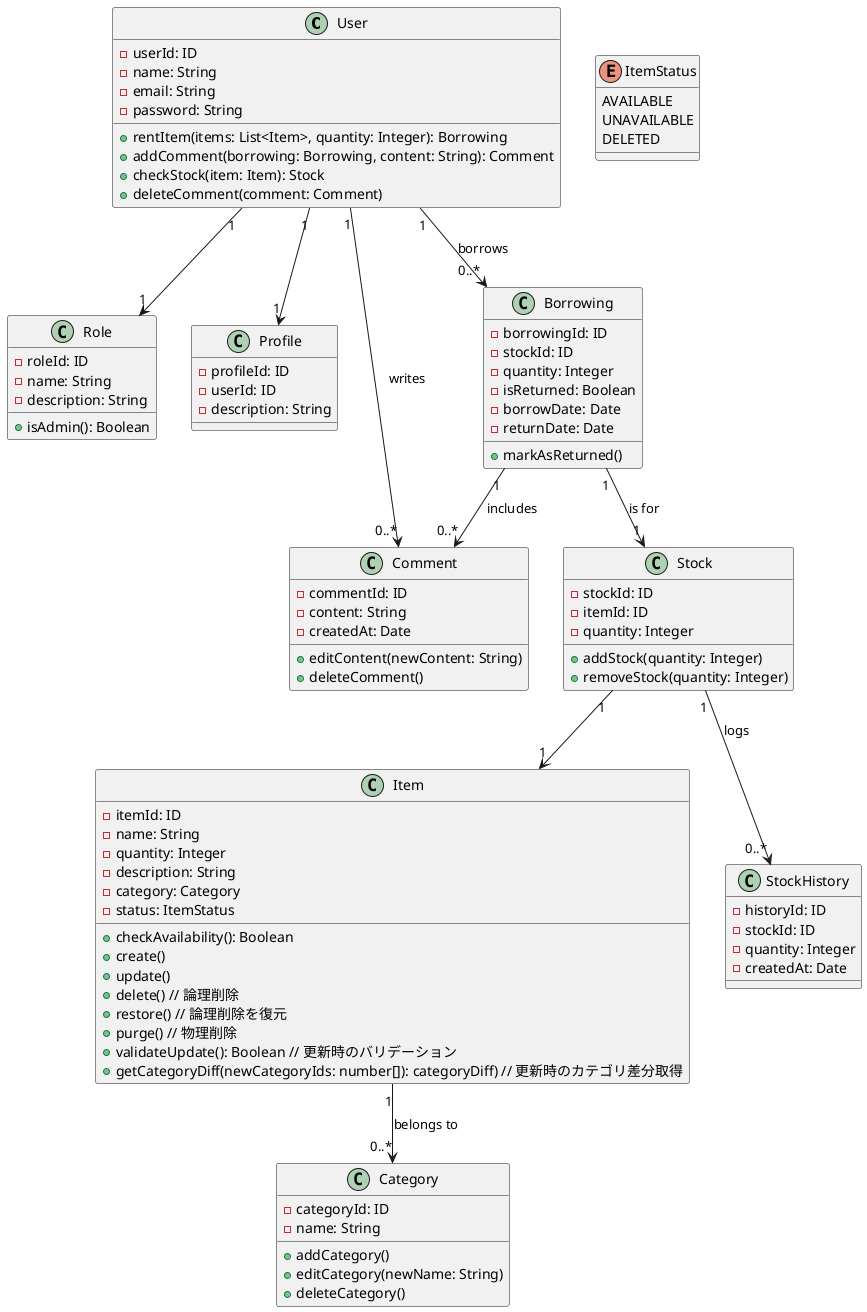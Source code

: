 @startuml domain-model

class User {
  - userId: ID
  - name: String
  - email: String
  - password: String
  + rentItem(items: List<Item>, quantity: Integer): Borrowing
  + addComment(borrowing: Borrowing, content: String): Comment
  + checkStock(item: Item): Stock
  + deleteComment(comment: Comment)
}

class Role {
  - roleId: ID
  - name: String
  - description: String
  + isAdmin(): Boolean
}

class Profile {
  - profileId: ID
  - userId: ID
  - description: String
}

class Comment {
  - commentId: ID
  - content: String
  - createdAt: Date
  + editContent(newContent: String)
  + deleteComment()
}

class Item {
  - itemId: ID
  - name: String
  - quantity: Integer
  - description: String
  - category: Category
  - status: ItemStatus
  + checkAvailability(): Boolean
  + create()
  + update()
  + delete() // 論理削除
  + restore() // 論理削除を復元
  + purge() // 物理削除
  + validateUpdate(): Boolean // 更新時のバリデーション
  + getCategoryDiff(newCategoryIds: number[]): categoryDiff) // 更新時のカテゴリ差分取得
}

enum ItemStatus {
  AVAILABLE
  UNAVAILABLE
  DELETED
}

class Category {
  - categoryId: ID
  - name: String
  + addCategory()
  + editCategory(newName: String)
  + deleteCategory()
}

class Stock {
  - stockId: ID
  - itemId: ID
  - quantity: Integer
  + addStock(quantity: Integer)
  + removeStock(quantity: Integer)
}

class StockHistory {
  - historyId: ID
  - stockId: ID
  - quantity: Integer
  - createdAt: Date
}

class Borrowing {
  - borrowingId: ID
  - stockId: ID
  - quantity: Integer
  - isReturned: Boolean
  - borrowDate: Date
  - returnDate: Date
  + markAsReturned()
}

User "1" --> "1" Role
User "1" --> "1" Profile
User "1" --> "0..*" Borrowing : borrows
User "1" --> "0..*" Comment : writes
Borrowing "1" --> "1" Stock : is for
Borrowing "1" --> "0..*" Comment : includes
Stock "1" --> "1" Item
Item "1" --> "0..*" Category : belongs to
Stock "1" --> "0..*" StockHistory : logs

@enduml

